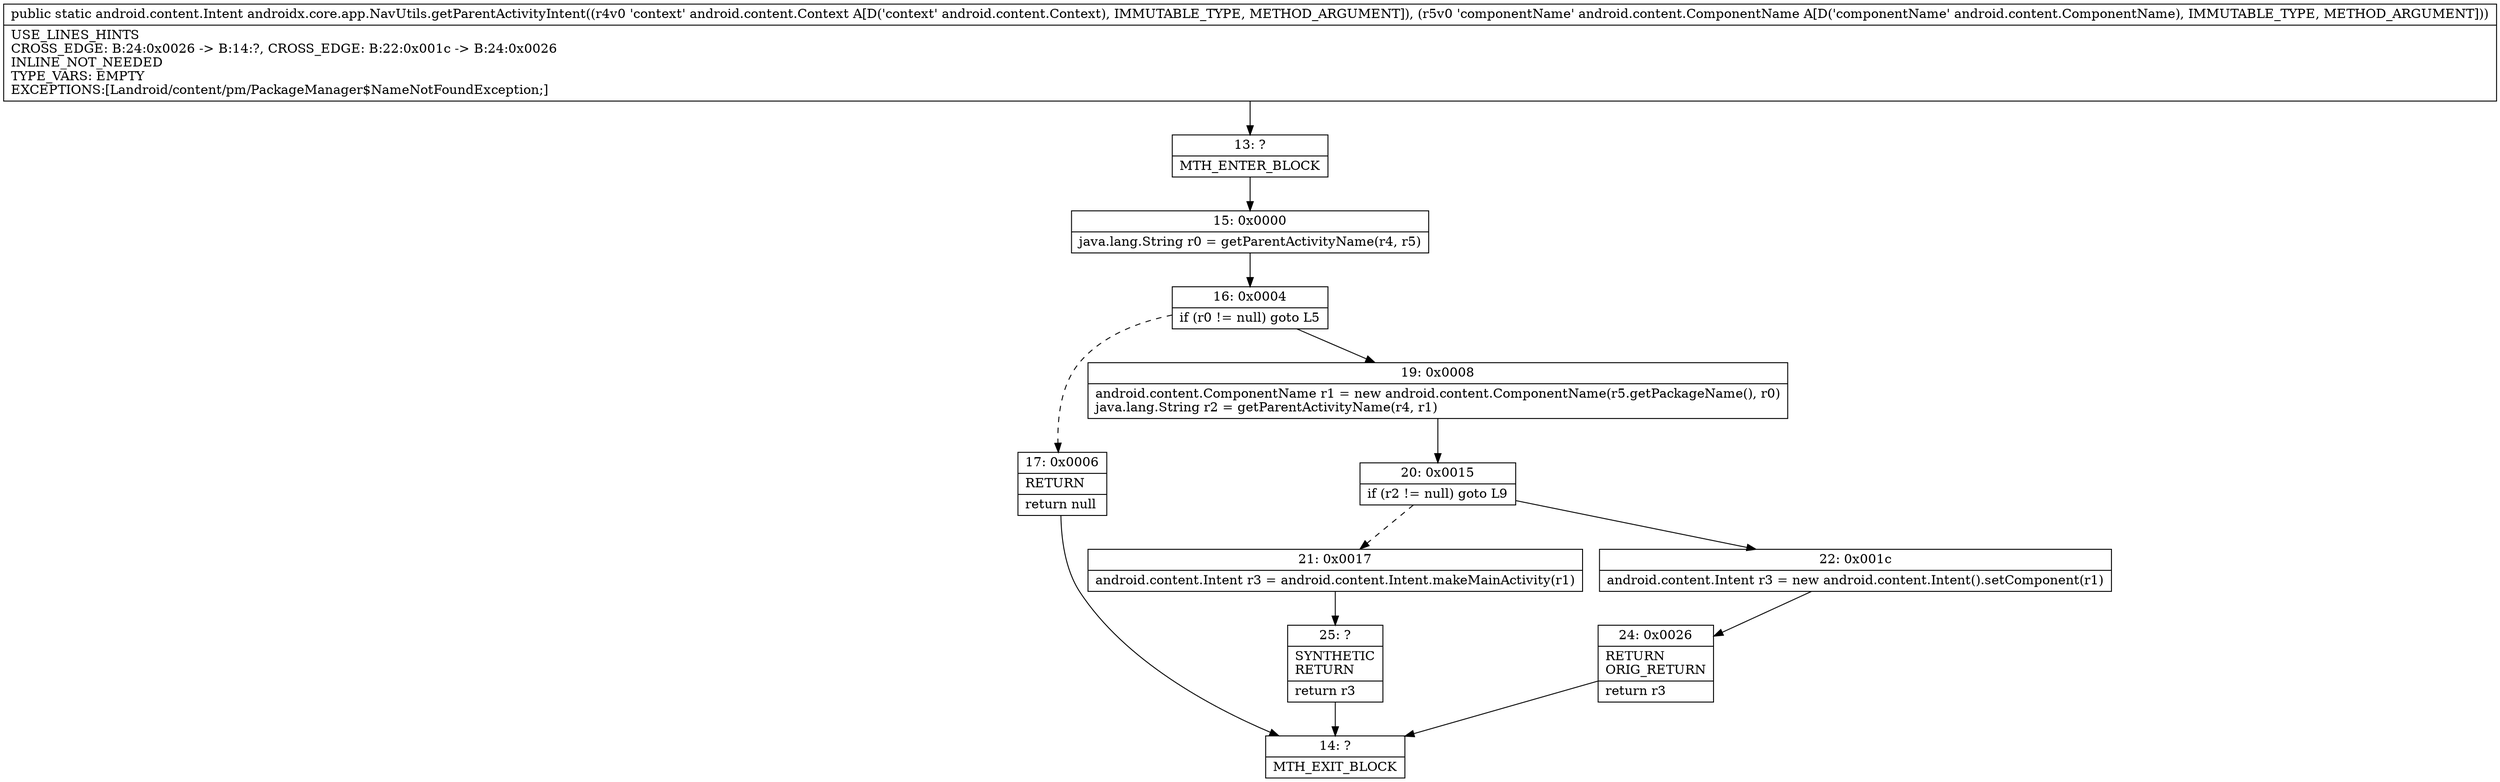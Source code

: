 digraph "CFG forandroidx.core.app.NavUtils.getParentActivityIntent(Landroid\/content\/Context;Landroid\/content\/ComponentName;)Landroid\/content\/Intent;" {
Node_13 [shape=record,label="{13\:\ ?|MTH_ENTER_BLOCK\l}"];
Node_15 [shape=record,label="{15\:\ 0x0000|java.lang.String r0 = getParentActivityName(r4, r5)\l}"];
Node_16 [shape=record,label="{16\:\ 0x0004|if (r0 != null) goto L5\l}"];
Node_17 [shape=record,label="{17\:\ 0x0006|RETURN\l|return null\l}"];
Node_14 [shape=record,label="{14\:\ ?|MTH_EXIT_BLOCK\l}"];
Node_19 [shape=record,label="{19\:\ 0x0008|android.content.ComponentName r1 = new android.content.ComponentName(r5.getPackageName(), r0)\ljava.lang.String r2 = getParentActivityName(r4, r1)\l}"];
Node_20 [shape=record,label="{20\:\ 0x0015|if (r2 != null) goto L9\l}"];
Node_21 [shape=record,label="{21\:\ 0x0017|android.content.Intent r3 = android.content.Intent.makeMainActivity(r1)\l}"];
Node_25 [shape=record,label="{25\:\ ?|SYNTHETIC\lRETURN\l|return r3\l}"];
Node_22 [shape=record,label="{22\:\ 0x001c|android.content.Intent r3 = new android.content.Intent().setComponent(r1)\l}"];
Node_24 [shape=record,label="{24\:\ 0x0026|RETURN\lORIG_RETURN\l|return r3\l}"];
MethodNode[shape=record,label="{public static android.content.Intent androidx.core.app.NavUtils.getParentActivityIntent((r4v0 'context' android.content.Context A[D('context' android.content.Context), IMMUTABLE_TYPE, METHOD_ARGUMENT]), (r5v0 'componentName' android.content.ComponentName A[D('componentName' android.content.ComponentName), IMMUTABLE_TYPE, METHOD_ARGUMENT]))  | USE_LINES_HINTS\lCROSS_EDGE: B:24:0x0026 \-\> B:14:?, CROSS_EDGE: B:22:0x001c \-\> B:24:0x0026\lINLINE_NOT_NEEDED\lTYPE_VARS: EMPTY\lEXCEPTIONS:[Landroid\/content\/pm\/PackageManager$NameNotFoundException;]\l}"];
MethodNode -> Node_13;Node_13 -> Node_15;
Node_15 -> Node_16;
Node_16 -> Node_17[style=dashed];
Node_16 -> Node_19;
Node_17 -> Node_14;
Node_19 -> Node_20;
Node_20 -> Node_21[style=dashed];
Node_20 -> Node_22;
Node_21 -> Node_25;
Node_25 -> Node_14;
Node_22 -> Node_24;
Node_24 -> Node_14;
}

